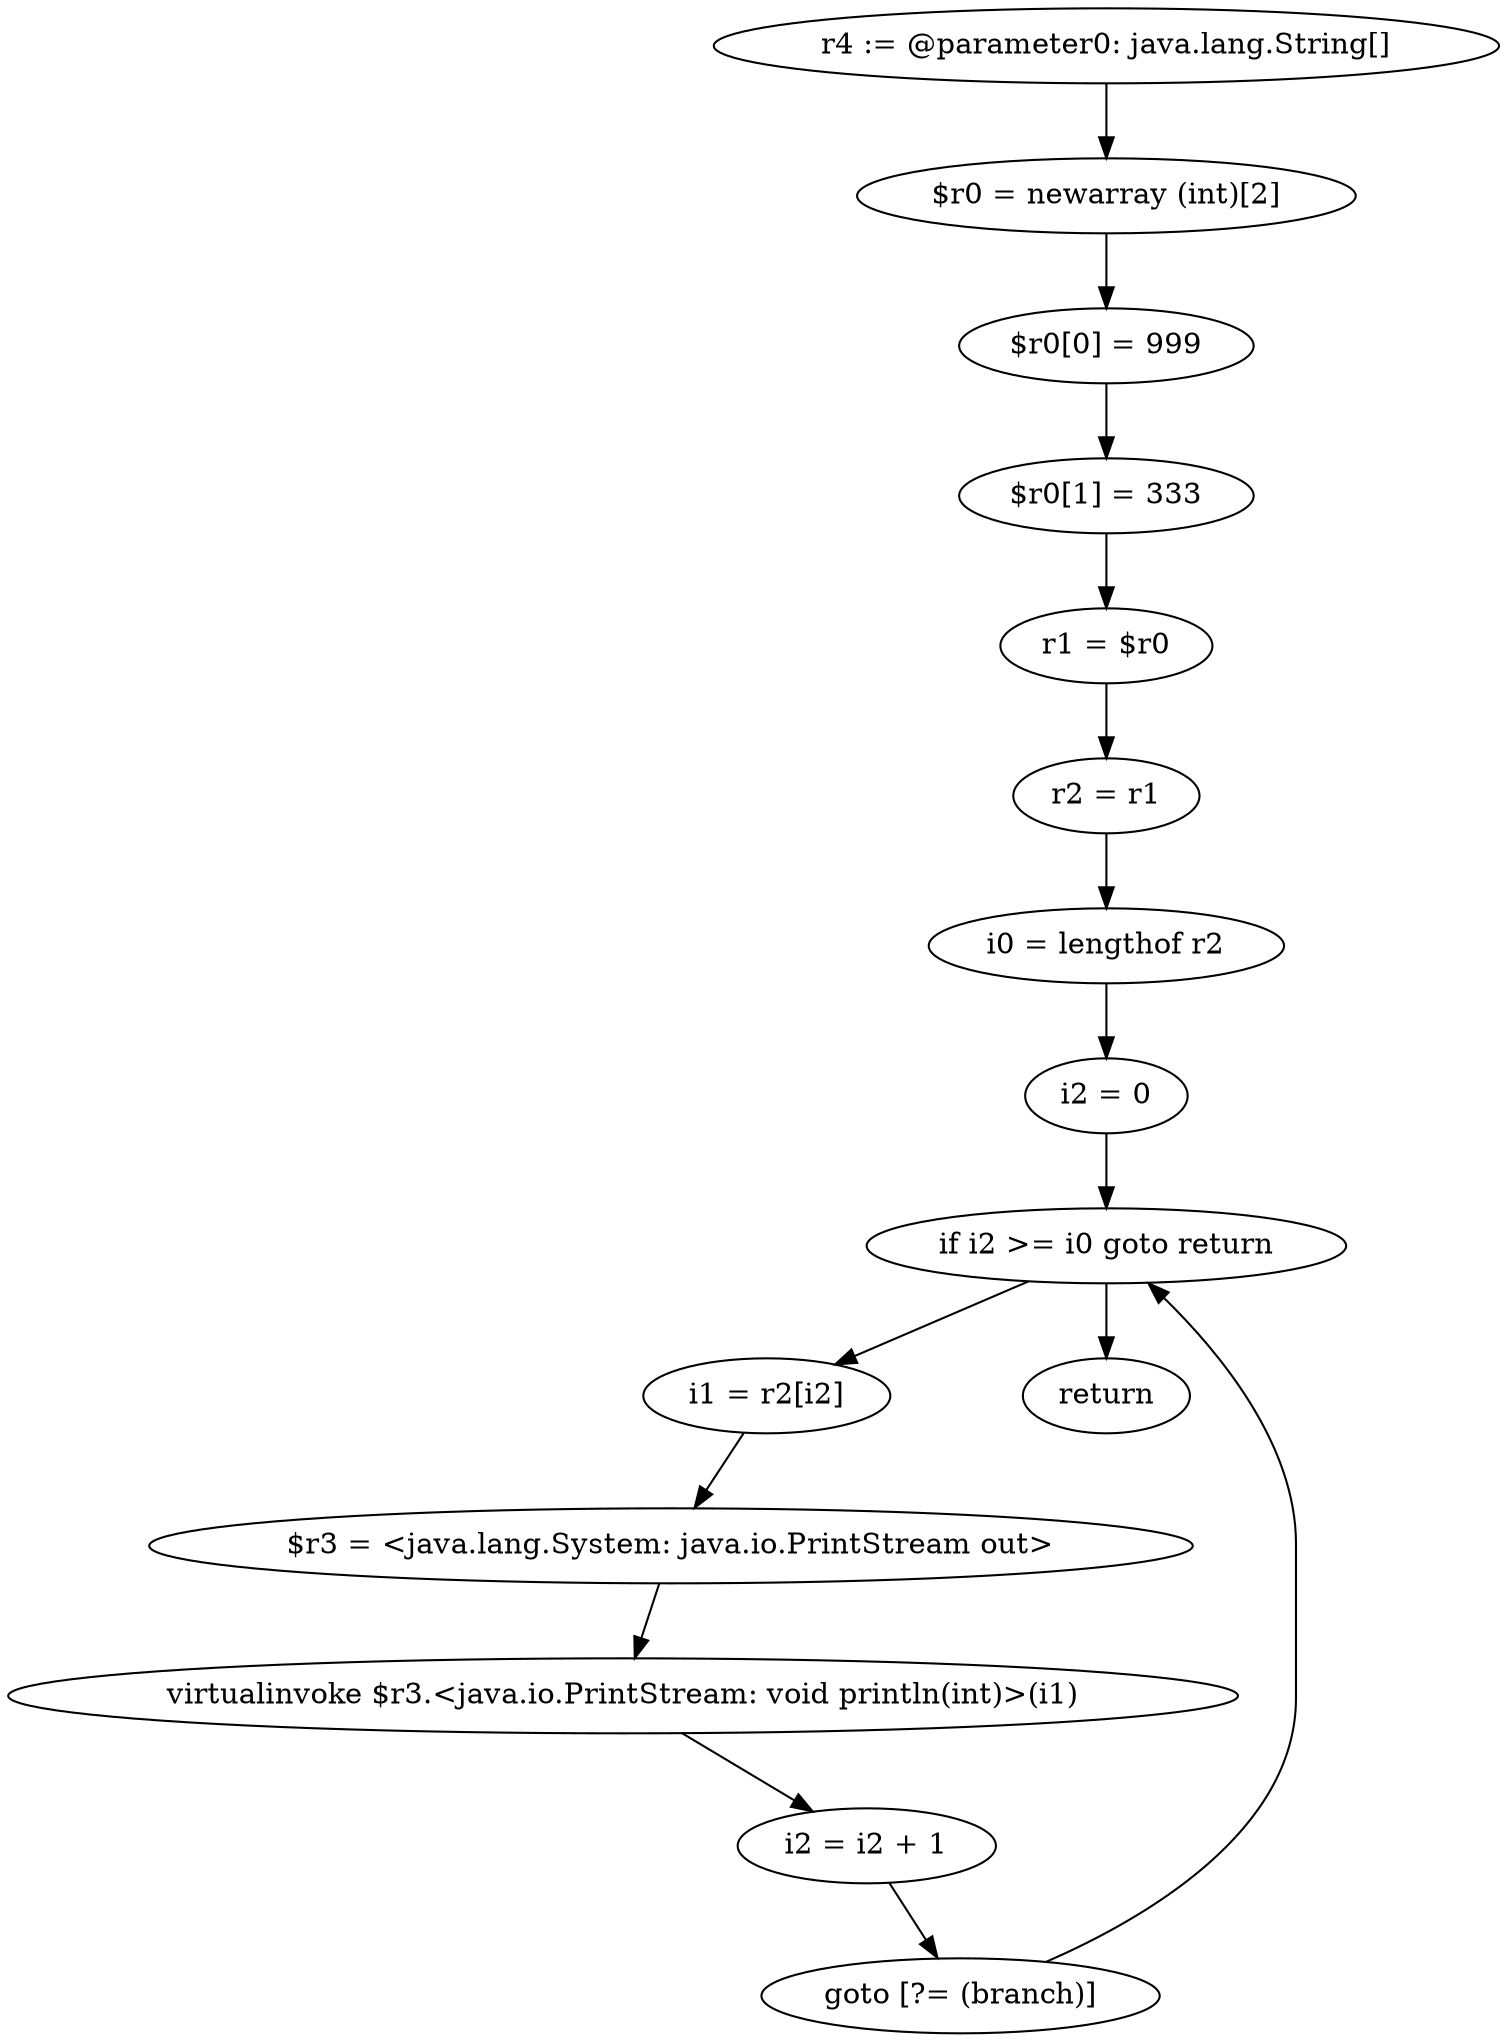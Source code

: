 digraph "unitGraph" {
    "r4 := @parameter0: java.lang.String[]"
    "$r0 = newarray (int)[2]"
    "$r0[0] = 999"
    "$r0[1] = 333"
    "r1 = $r0"
    "r2 = r1"
    "i0 = lengthof r2"
    "i2 = 0"
    "if i2 >= i0 goto return"
    "i1 = r2[i2]"
    "$r3 = <java.lang.System: java.io.PrintStream out>"
    "virtualinvoke $r3.<java.io.PrintStream: void println(int)>(i1)"
    "i2 = i2 + 1"
    "goto [?= (branch)]"
    "return"
    "r4 := @parameter0: java.lang.String[]"->"$r0 = newarray (int)[2]";
    "$r0 = newarray (int)[2]"->"$r0[0] = 999";
    "$r0[0] = 999"->"$r0[1] = 333";
    "$r0[1] = 333"->"r1 = $r0";
    "r1 = $r0"->"r2 = r1";
    "r2 = r1"->"i0 = lengthof r2";
    "i0 = lengthof r2"->"i2 = 0";
    "i2 = 0"->"if i2 >= i0 goto return";
    "if i2 >= i0 goto return"->"i1 = r2[i2]";
    "if i2 >= i0 goto return"->"return";
    "i1 = r2[i2]"->"$r3 = <java.lang.System: java.io.PrintStream out>";
    "$r3 = <java.lang.System: java.io.PrintStream out>"->"virtualinvoke $r3.<java.io.PrintStream: void println(int)>(i1)";
    "virtualinvoke $r3.<java.io.PrintStream: void println(int)>(i1)"->"i2 = i2 + 1";
    "i2 = i2 + 1"->"goto [?= (branch)]";
    "goto [?= (branch)]"->"if i2 >= i0 goto return";
}
